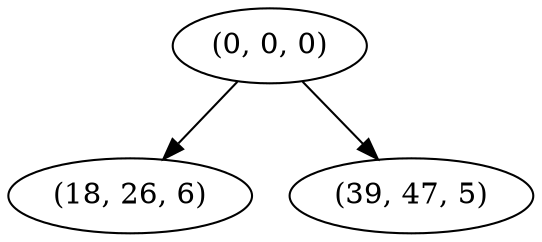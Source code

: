 digraph tree {
    "(0, 0, 0)";
    "(18, 26, 6)";
    "(39, 47, 5)";
    "(0, 0, 0)" -> "(18, 26, 6)";
    "(0, 0, 0)" -> "(39, 47, 5)";
}
